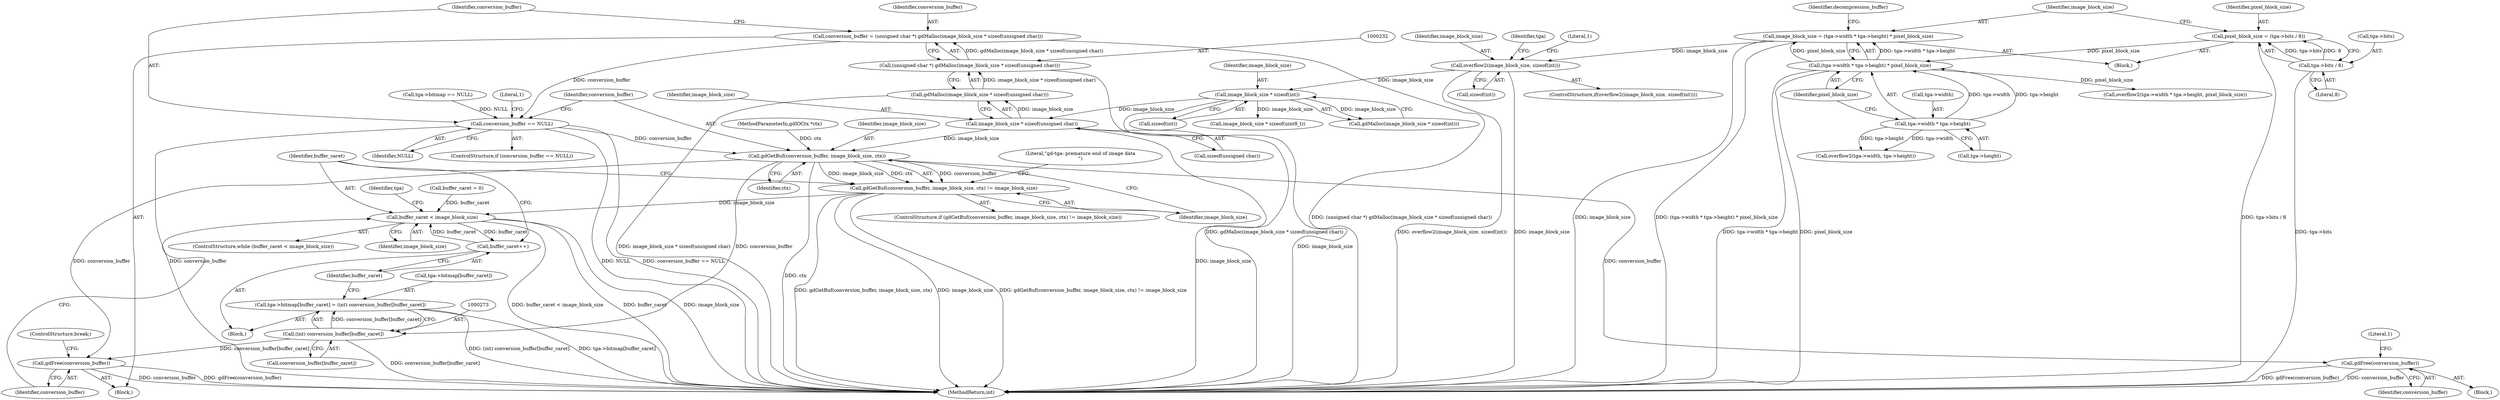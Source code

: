 digraph "0_libgd_3c2b605d72e8b080dace1d98a6e50b46c1d12186@integer" {
"1000229" [label="(Call,conversion_buffer = (unsigned char *) gdMalloc(image_block_size * sizeof(unsigned char)))"];
"1000231" [label="(Call,(unsigned char *) gdMalloc(image_block_size * sizeof(unsigned char)))"];
"1000233" [label="(Call,gdMalloc(image_block_size * sizeof(unsigned char)))"];
"1000234" [label="(Call,image_block_size * sizeof(unsigned char))"];
"1000210" [label="(Call,image_block_size * sizeof(int))"];
"1000180" [label="(Call,overflow2(image_block_size, sizeof(int)))"];
"1000117" [label="(Call,image_block_size = (tga->width * tga->height) * pixel_block_size)"];
"1000119" [label="(Call,(tga->width * tga->height) * pixel_block_size)"];
"1000120" [label="(Call,tga->width * tga->height)"];
"1000109" [label="(Call,pixel_block_size = (tga->bits / 8))"];
"1000111" [label="(Call,tga->bits / 8)"];
"1000239" [label="(Call,conversion_buffer == NULL)"];
"1000248" [label="(Call,gdGetBuf(conversion_buffer, image_block_size, ctx))"];
"1000247" [label="(Call,gdGetBuf(conversion_buffer, image_block_size, ctx) != image_block_size)"];
"1000262" [label="(Call,buffer_caret < image_block_size)"];
"1000277" [label="(Call,buffer_caret++)"];
"1000256" [label="(Call,gdFree(conversion_buffer))"];
"1000272" [label="(Call,(int) conversion_buffer[buffer_caret])"];
"1000266" [label="(Call,tga->bitmap[buffer_caret] = (int) conversion_buffer[buffer_caret])"];
"1000279" [label="(Call,gdFree(conversion_buffer))"];
"1000246" [label="(ControlStructure,if (gdGetBuf(conversion_buffer, image_block_size, ctx) != image_block_size))"];
"1000281" [label="(ControlStructure,break;)"];
"1000154" [label="(Call,overflow2(tga->width, tga->height))"];
"1000249" [label="(Identifier,conversion_buffer)"];
"1000180" [label="(Call,overflow2(image_block_size, sizeof(int)))"];
"1000272" [label="(Call,(int) conversion_buffer[buffer_caret])"];
"1000117" [label="(Call,image_block_size = (tga->width * tga->height) * pixel_block_size)"];
"1000119" [label="(Call,(tga->width * tga->height) * pixel_block_size)"];
"1000105" [label="(MethodParameterIn,gdIOCtx *ctx)"];
"1000110" [label="(Identifier,pixel_block_size)"];
"1000235" [label="(Identifier,image_block_size)"];
"1000115" [label="(Literal,8)"];
"1000227" [label="(Block,)"];
"1000118" [label="(Identifier,image_block_size)"];
"1000265" [label="(Block,)"];
"1000251" [label="(Identifier,ctx)"];
"1000261" [label="(ControlStructure,while (buffer_caret < image_block_size))"];
"1000267" [label="(Call,tga->bitmap[buffer_caret])"];
"1000253" [label="(Block,)"];
"1000266" [label="(Call,tga->bitmap[buffer_caret] = (int) conversion_buffer[buffer_caret])"];
"1000192" [label="(Identifier,tga)"];
"1000233" [label="(Call,gdMalloc(image_block_size * sizeof(unsigned char)))"];
"1000239" [label="(Call,conversion_buffer == NULL)"];
"1000124" [label="(Call,tga->height)"];
"1000257" [label="(Identifier,conversion_buffer)"];
"1000111" [label="(Call,tga->bits / 8)"];
"1000209" [label="(Call,gdMalloc(image_block_size * sizeof(int)))"];
"1000240" [label="(Identifier,conversion_buffer)"];
"1000112" [label="(Call,tga->bits)"];
"1000280" [label="(Identifier,conversion_buffer)"];
"1000475" [label="(MethodReturn,int)"];
"1000229" [label="(Call,conversion_buffer = (unsigned char *) gdMalloc(image_block_size * sizeof(unsigned char)))"];
"1000107" [label="(Block,)"];
"1000252" [label="(Identifier,image_block_size)"];
"1000260" [label="(Literal,1)"];
"1000230" [label="(Identifier,conversion_buffer)"];
"1000274" [label="(Call,conversion_buffer[buffer_caret])"];
"1000211" [label="(Identifier,image_block_size)"];
"1000187" [label="(Literal,1)"];
"1000238" [label="(ControlStructure,if (conversion_buffer == NULL))"];
"1000263" [label="(Identifier,buffer_caret)"];
"1000231" [label="(Call,(unsigned char *) gdMalloc(image_block_size * sizeof(unsigned char)))"];
"1000241" [label="(Identifier,NULL)"];
"1000212" [label="(Call,sizeof(int))"];
"1000120" [label="(Call,tga->width * tga->height)"];
"1000248" [label="(Call,gdGetBuf(conversion_buffer, image_block_size, ctx))"];
"1000137" [label="(Call,buffer_caret = 0)"];
"1000236" [label="(Call,sizeof(unsigned char))"];
"1000127" [label="(Identifier,pixel_block_size)"];
"1000234" [label="(Call,image_block_size * sizeof(unsigned char))"];
"1000247" [label="(Call,gdGetBuf(conversion_buffer, image_block_size, ctx) != image_block_size)"];
"1000269" [label="(Identifier,tga)"];
"1000278" [label="(Identifier,buffer_caret)"];
"1000288" [label="(Call,image_block_size * sizeof(uint8_t))"];
"1000255" [label="(Literal,\"gd-tga: premature end of image data\n\")"];
"1000256" [label="(Call,gdFree(conversion_buffer))"];
"1000264" [label="(Identifier,image_block_size)"];
"1000130" [label="(Identifier,decompression_buffer)"];
"1000166" [label="(Call,overflow2(tga->width * tga->height, pixel_block_size))"];
"1000250" [label="(Identifier,image_block_size)"];
"1000245" [label="(Literal,1)"];
"1000279" [label="(Call,gdFree(conversion_buffer))"];
"1000181" [label="(Identifier,image_block_size)"];
"1000121" [label="(Call,tga->width)"];
"1000277" [label="(Call,buffer_caret++)"];
"1000109" [label="(Call,pixel_block_size = (tga->bits / 8))"];
"1000182" [label="(Call,sizeof(int))"];
"1000179" [label="(ControlStructure,if(overflow2(image_block_size, sizeof(int))))"];
"1000262" [label="(Call,buffer_caret < image_block_size)"];
"1000210" [label="(Call,image_block_size * sizeof(int))"];
"1000215" [label="(Call,tga->bitmap == NULL)"];
"1000229" -> "1000227"  [label="AST: "];
"1000229" -> "1000231"  [label="CFG: "];
"1000230" -> "1000229"  [label="AST: "];
"1000231" -> "1000229"  [label="AST: "];
"1000240" -> "1000229"  [label="CFG: "];
"1000229" -> "1000475"  [label="DDG: (unsigned char *) gdMalloc(image_block_size * sizeof(unsigned char))"];
"1000231" -> "1000229"  [label="DDG: gdMalloc(image_block_size * sizeof(unsigned char))"];
"1000229" -> "1000239"  [label="DDG: conversion_buffer"];
"1000231" -> "1000233"  [label="CFG: "];
"1000232" -> "1000231"  [label="AST: "];
"1000233" -> "1000231"  [label="AST: "];
"1000231" -> "1000475"  [label="DDG: gdMalloc(image_block_size * sizeof(unsigned char))"];
"1000233" -> "1000231"  [label="DDG: image_block_size * sizeof(unsigned char)"];
"1000233" -> "1000234"  [label="CFG: "];
"1000234" -> "1000233"  [label="AST: "];
"1000233" -> "1000475"  [label="DDG: image_block_size * sizeof(unsigned char)"];
"1000234" -> "1000233"  [label="DDG: image_block_size"];
"1000234" -> "1000236"  [label="CFG: "];
"1000235" -> "1000234"  [label="AST: "];
"1000236" -> "1000234"  [label="AST: "];
"1000234" -> "1000475"  [label="DDG: image_block_size"];
"1000210" -> "1000234"  [label="DDG: image_block_size"];
"1000234" -> "1000248"  [label="DDG: image_block_size"];
"1000210" -> "1000209"  [label="AST: "];
"1000210" -> "1000212"  [label="CFG: "];
"1000211" -> "1000210"  [label="AST: "];
"1000212" -> "1000210"  [label="AST: "];
"1000209" -> "1000210"  [label="CFG: "];
"1000210" -> "1000475"  [label="DDG: image_block_size"];
"1000210" -> "1000209"  [label="DDG: image_block_size"];
"1000180" -> "1000210"  [label="DDG: image_block_size"];
"1000210" -> "1000288"  [label="DDG: image_block_size"];
"1000180" -> "1000179"  [label="AST: "];
"1000180" -> "1000182"  [label="CFG: "];
"1000181" -> "1000180"  [label="AST: "];
"1000182" -> "1000180"  [label="AST: "];
"1000187" -> "1000180"  [label="CFG: "];
"1000192" -> "1000180"  [label="CFG: "];
"1000180" -> "1000475"  [label="DDG: image_block_size"];
"1000180" -> "1000475"  [label="DDG: overflow2(image_block_size, sizeof(int))"];
"1000117" -> "1000180"  [label="DDG: image_block_size"];
"1000117" -> "1000107"  [label="AST: "];
"1000117" -> "1000119"  [label="CFG: "];
"1000118" -> "1000117"  [label="AST: "];
"1000119" -> "1000117"  [label="AST: "];
"1000130" -> "1000117"  [label="CFG: "];
"1000117" -> "1000475"  [label="DDG: image_block_size"];
"1000117" -> "1000475"  [label="DDG: (tga->width * tga->height) * pixel_block_size"];
"1000119" -> "1000117"  [label="DDG: tga->width * tga->height"];
"1000119" -> "1000117"  [label="DDG: pixel_block_size"];
"1000119" -> "1000127"  [label="CFG: "];
"1000120" -> "1000119"  [label="AST: "];
"1000127" -> "1000119"  [label="AST: "];
"1000119" -> "1000475"  [label="DDG: pixel_block_size"];
"1000119" -> "1000475"  [label="DDG: tga->width * tga->height"];
"1000120" -> "1000119"  [label="DDG: tga->width"];
"1000120" -> "1000119"  [label="DDG: tga->height"];
"1000109" -> "1000119"  [label="DDG: pixel_block_size"];
"1000119" -> "1000166"  [label="DDG: pixel_block_size"];
"1000120" -> "1000124"  [label="CFG: "];
"1000121" -> "1000120"  [label="AST: "];
"1000124" -> "1000120"  [label="AST: "];
"1000127" -> "1000120"  [label="CFG: "];
"1000120" -> "1000154"  [label="DDG: tga->width"];
"1000120" -> "1000154"  [label="DDG: tga->height"];
"1000109" -> "1000107"  [label="AST: "];
"1000109" -> "1000111"  [label="CFG: "];
"1000110" -> "1000109"  [label="AST: "];
"1000111" -> "1000109"  [label="AST: "];
"1000118" -> "1000109"  [label="CFG: "];
"1000109" -> "1000475"  [label="DDG: tga->bits / 8"];
"1000111" -> "1000109"  [label="DDG: tga->bits"];
"1000111" -> "1000109"  [label="DDG: 8"];
"1000111" -> "1000115"  [label="CFG: "];
"1000112" -> "1000111"  [label="AST: "];
"1000115" -> "1000111"  [label="AST: "];
"1000111" -> "1000475"  [label="DDG: tga->bits"];
"1000239" -> "1000238"  [label="AST: "];
"1000239" -> "1000241"  [label="CFG: "];
"1000240" -> "1000239"  [label="AST: "];
"1000241" -> "1000239"  [label="AST: "];
"1000245" -> "1000239"  [label="CFG: "];
"1000249" -> "1000239"  [label="CFG: "];
"1000239" -> "1000475"  [label="DDG: conversion_buffer == NULL"];
"1000239" -> "1000475"  [label="DDG: conversion_buffer"];
"1000239" -> "1000475"  [label="DDG: NULL"];
"1000215" -> "1000239"  [label="DDG: NULL"];
"1000239" -> "1000248"  [label="DDG: conversion_buffer"];
"1000248" -> "1000247"  [label="AST: "];
"1000248" -> "1000251"  [label="CFG: "];
"1000249" -> "1000248"  [label="AST: "];
"1000250" -> "1000248"  [label="AST: "];
"1000251" -> "1000248"  [label="AST: "];
"1000252" -> "1000248"  [label="CFG: "];
"1000248" -> "1000475"  [label="DDG: ctx"];
"1000248" -> "1000247"  [label="DDG: conversion_buffer"];
"1000248" -> "1000247"  [label="DDG: image_block_size"];
"1000248" -> "1000247"  [label="DDG: ctx"];
"1000105" -> "1000248"  [label="DDG: ctx"];
"1000248" -> "1000256"  [label="DDG: conversion_buffer"];
"1000248" -> "1000272"  [label="DDG: conversion_buffer"];
"1000248" -> "1000279"  [label="DDG: conversion_buffer"];
"1000247" -> "1000246"  [label="AST: "];
"1000247" -> "1000252"  [label="CFG: "];
"1000252" -> "1000247"  [label="AST: "];
"1000255" -> "1000247"  [label="CFG: "];
"1000263" -> "1000247"  [label="CFG: "];
"1000247" -> "1000475"  [label="DDG: gdGetBuf(conversion_buffer, image_block_size, ctx)"];
"1000247" -> "1000475"  [label="DDG: image_block_size"];
"1000247" -> "1000475"  [label="DDG: gdGetBuf(conversion_buffer, image_block_size, ctx) != image_block_size"];
"1000247" -> "1000262"  [label="DDG: image_block_size"];
"1000262" -> "1000261"  [label="AST: "];
"1000262" -> "1000264"  [label="CFG: "];
"1000263" -> "1000262"  [label="AST: "];
"1000264" -> "1000262"  [label="AST: "];
"1000269" -> "1000262"  [label="CFG: "];
"1000280" -> "1000262"  [label="CFG: "];
"1000262" -> "1000475"  [label="DDG: buffer_caret"];
"1000262" -> "1000475"  [label="DDG: image_block_size"];
"1000262" -> "1000475"  [label="DDG: buffer_caret < image_block_size"];
"1000277" -> "1000262"  [label="DDG: buffer_caret"];
"1000137" -> "1000262"  [label="DDG: buffer_caret"];
"1000262" -> "1000277"  [label="DDG: buffer_caret"];
"1000277" -> "1000265"  [label="AST: "];
"1000277" -> "1000278"  [label="CFG: "];
"1000278" -> "1000277"  [label="AST: "];
"1000263" -> "1000277"  [label="CFG: "];
"1000256" -> "1000253"  [label="AST: "];
"1000256" -> "1000257"  [label="CFG: "];
"1000257" -> "1000256"  [label="AST: "];
"1000260" -> "1000256"  [label="CFG: "];
"1000256" -> "1000475"  [label="DDG: conversion_buffer"];
"1000256" -> "1000475"  [label="DDG: gdFree(conversion_buffer)"];
"1000272" -> "1000266"  [label="AST: "];
"1000272" -> "1000274"  [label="CFG: "];
"1000273" -> "1000272"  [label="AST: "];
"1000274" -> "1000272"  [label="AST: "];
"1000266" -> "1000272"  [label="CFG: "];
"1000272" -> "1000475"  [label="DDG: conversion_buffer[buffer_caret]"];
"1000272" -> "1000266"  [label="DDG: conversion_buffer[buffer_caret]"];
"1000272" -> "1000279"  [label="DDG: conversion_buffer[buffer_caret]"];
"1000266" -> "1000265"  [label="AST: "];
"1000267" -> "1000266"  [label="AST: "];
"1000278" -> "1000266"  [label="CFG: "];
"1000266" -> "1000475"  [label="DDG: tga->bitmap[buffer_caret]"];
"1000266" -> "1000475"  [label="DDG: (int) conversion_buffer[buffer_caret]"];
"1000279" -> "1000227"  [label="AST: "];
"1000279" -> "1000280"  [label="CFG: "];
"1000280" -> "1000279"  [label="AST: "];
"1000281" -> "1000279"  [label="CFG: "];
"1000279" -> "1000475"  [label="DDG: conversion_buffer"];
"1000279" -> "1000475"  [label="DDG: gdFree(conversion_buffer)"];
}
